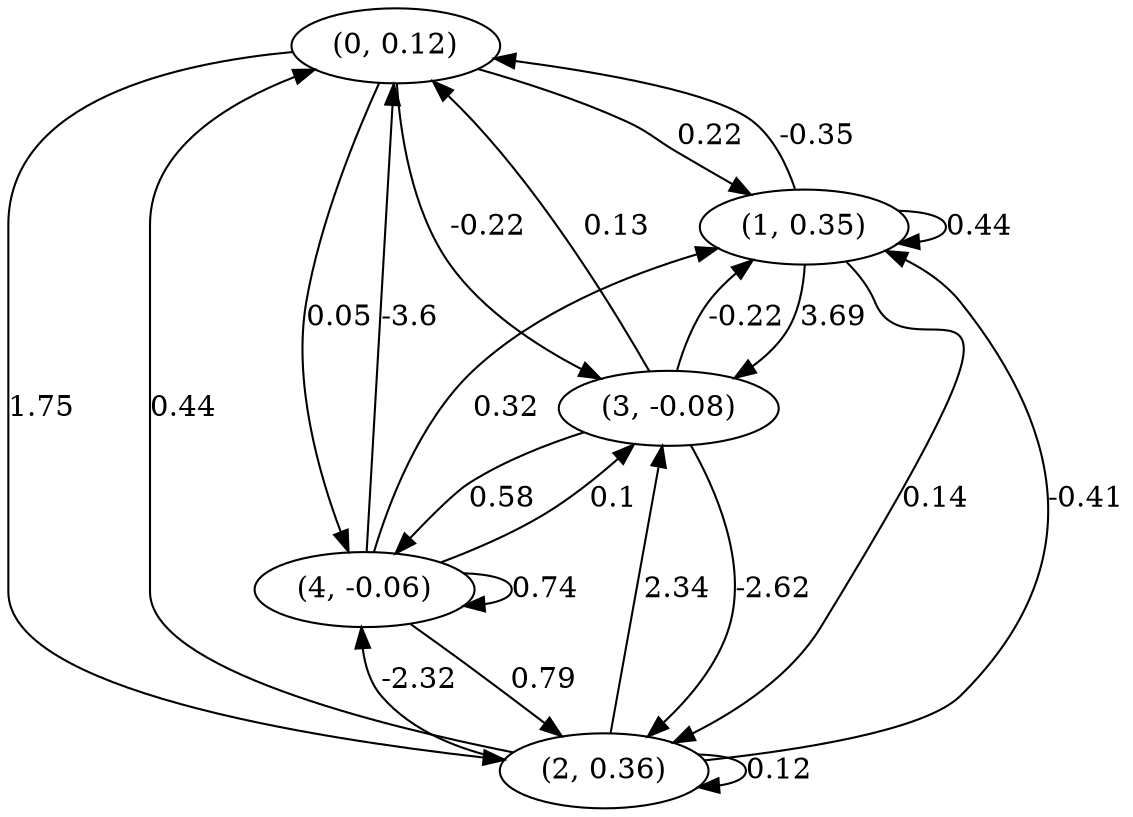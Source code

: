 digraph {
    0 [ label = "(0, 0.12)" ]
    1 [ label = "(1, 0.35)" ]
    2 [ label = "(2, 0.36)" ]
    3 [ label = "(3, -0.08)" ]
    4 [ label = "(4, -0.06)" ]
    1 -> 1 [ label = "0.44" ]
    2 -> 2 [ label = "0.12" ]
    4 -> 4 [ label = "0.74" ]
    1 -> 0 [ label = "-0.35" ]
    2 -> 0 [ label = "0.44" ]
    3 -> 0 [ label = "0.13" ]
    4 -> 0 [ label = "-3.6" ]
    0 -> 1 [ label = "0.22" ]
    2 -> 1 [ label = "-0.41" ]
    3 -> 1 [ label = "-0.22" ]
    4 -> 1 [ label = "0.32" ]
    0 -> 2 [ label = "1.75" ]
    1 -> 2 [ label = "0.14" ]
    3 -> 2 [ label = "-2.62" ]
    4 -> 2 [ label = "0.79" ]
    0 -> 3 [ label = "-0.22" ]
    1 -> 3 [ label = "3.69" ]
    2 -> 3 [ label = "2.34" ]
    4 -> 3 [ label = "0.1" ]
    0 -> 4 [ label = "0.05" ]
    2 -> 4 [ label = "-2.32" ]
    3 -> 4 [ label = "0.58" ]
}

